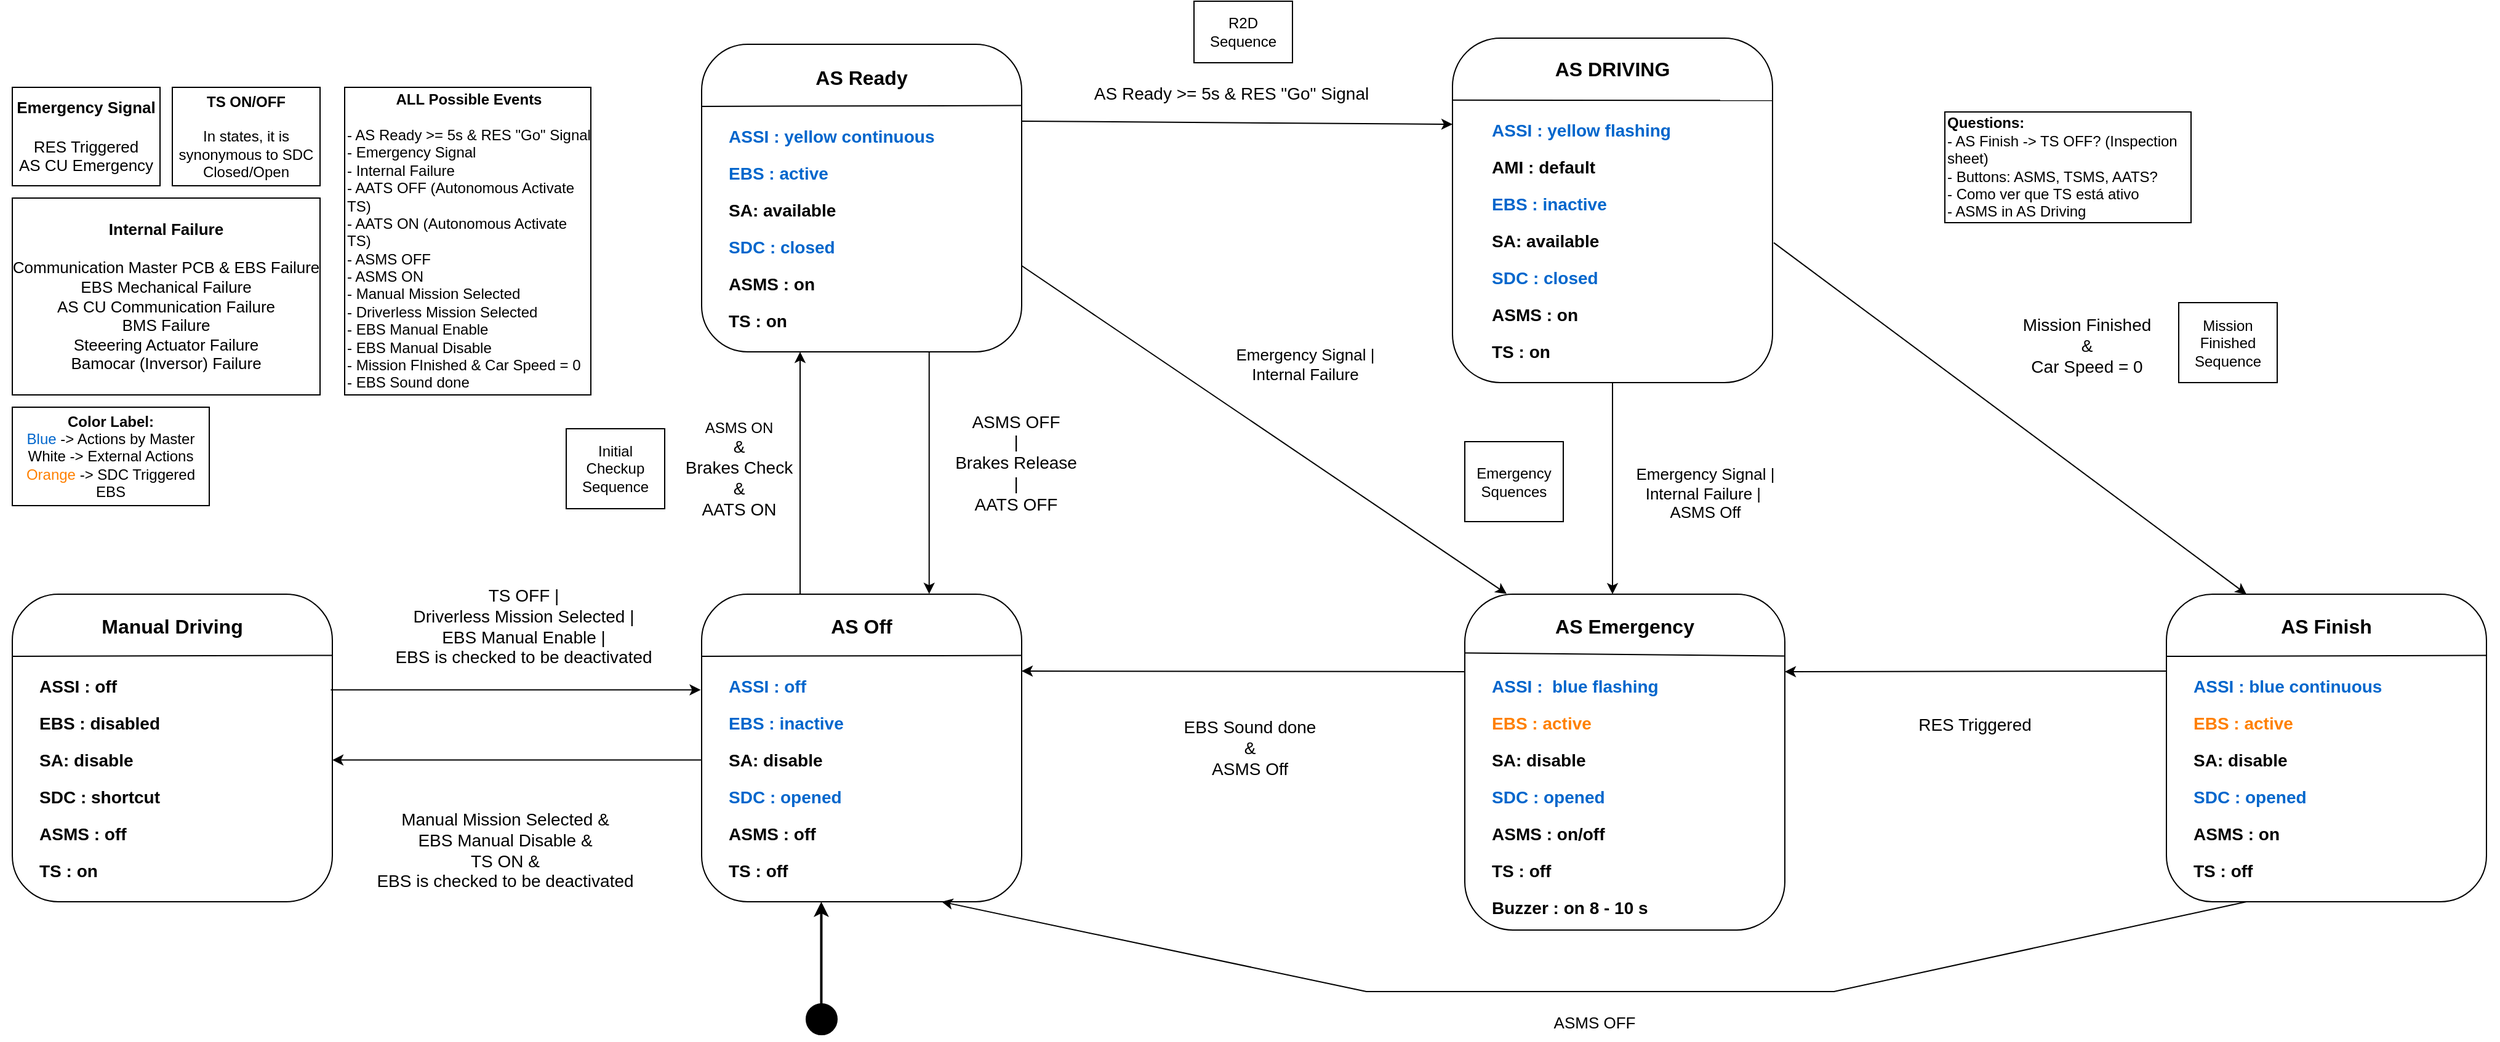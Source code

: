 <mxfile version="24.0.1" type="google">
  <diagram name="Page-1" id="qlSN-0hW_zm8w2N3PC7s">
    <mxGraphModel grid="1" page="1" gridSize="10" guides="1" tooltips="1" connect="1" arrows="1" fold="1" pageScale="1" pageWidth="2146" pageHeight="886" math="0" shadow="0">
      <root>
        <mxCell id="0" />
        <mxCell id="1" parent="0" />
        <mxCell id="8PctYQ6bPcUXeI3piQ7H-1" value="" style="rounded=1;whiteSpace=wrap;html=1;" vertex="1" parent="1">
          <mxGeometry x="-1440" y="55" width="260" height="250" as="geometry" />
        </mxCell>
        <mxCell id="8PctYQ6bPcUXeI3piQ7H-2" value="" style="endArrow=none;html=1;rounded=0;entryX=1;entryY=0.199;entryDx=0;entryDy=0;entryPerimeter=0;exitX=-0.001;exitY=0.202;exitDx=0;exitDy=0;exitPerimeter=0;" edge="1" parent="1" source="8PctYQ6bPcUXeI3piQ7H-1" target="8PctYQ6bPcUXeI3piQ7H-1">
          <mxGeometry width="50" height="50" relative="1" as="geometry">
            <mxPoint x="-1440" y="105" as="sourcePoint" />
            <mxPoint x="-1110" y="105" as="targetPoint" />
          </mxGeometry>
        </mxCell>
        <mxCell id="8PctYQ6bPcUXeI3piQ7H-3" value="&lt;font size=&quot;1&quot; style=&quot;&quot;&gt;&lt;b style=&quot;font-size: 16px;&quot;&gt;AS Ready&lt;/b&gt;&lt;/font&gt;" style="text;html=1;strokeColor=none;fillColor=none;align=center;verticalAlign=middle;whiteSpace=wrap;rounded=0;" vertex="1" parent="1">
          <mxGeometry x="-1420" y="62" width="220" height="40" as="geometry" />
        </mxCell>
        <mxCell id="8PctYQ6bPcUXeI3piQ7H-4" value="&lt;font color=&quot;#0066cc&quot;&gt;ASSI : yellow&amp;nbsp;continuous&lt;/font&gt;" style="text;html=1;strokeColor=none;fillColor=none;align=left;verticalAlign=middle;whiteSpace=wrap;rounded=0;fontSize=14;fontStyle=1" vertex="1" parent="1">
          <mxGeometry x="-1420" y="115" width="230" height="30" as="geometry" />
        </mxCell>
        <mxCell id="8PctYQ6bPcUXeI3piQ7H-5" value="&lt;font color=&quot;#0066cc&quot;&gt;EBS : active&lt;/font&gt;" style="text;html=1;strokeColor=none;fillColor=none;align=left;verticalAlign=middle;whiteSpace=wrap;rounded=0;fontSize=14;fontStyle=1" vertex="1" parent="1">
          <mxGeometry x="-1420" y="145" width="230" height="30" as="geometry" />
        </mxCell>
        <mxCell id="8PctYQ6bPcUXeI3piQ7H-6" value="ASMS : on" style="text;html=1;strokeColor=none;fillColor=none;align=left;verticalAlign=middle;whiteSpace=wrap;rounded=0;fontSize=14;fontStyle=1" vertex="1" parent="1">
          <mxGeometry x="-1420" y="235" width="230" height="30" as="geometry" />
        </mxCell>
        <mxCell id="8PctYQ6bPcUXeI3piQ7H-7" value="TS : on" style="text;html=1;strokeColor=none;fillColor=none;align=left;verticalAlign=middle;whiteSpace=wrap;rounded=0;fontSize=14;fontStyle=1" vertex="1" parent="1">
          <mxGeometry x="-1420" y="265" width="230" height="30" as="geometry" />
        </mxCell>
        <mxCell id="8PctYQ6bPcUXeI3piQ7H-8" value="&lt;font color=&quot;#0066cc&quot;&gt;SDC : closed&lt;/font&gt;" style="text;html=1;strokeColor=none;fillColor=none;align=left;verticalAlign=middle;whiteSpace=wrap;rounded=0;fontSize=14;fontStyle=1" vertex="1" parent="1">
          <mxGeometry x="-1420" y="205" width="230" height="30" as="geometry" />
        </mxCell>
        <mxCell id="8PctYQ6bPcUXeI3piQ7H-9" value="SA: available" style="text;html=1;strokeColor=none;fillColor=none;align=left;verticalAlign=middle;whiteSpace=wrap;rounded=0;fontSize=14;fontStyle=1" vertex="1" parent="1">
          <mxGeometry x="-1420" y="175" width="230" height="30" as="geometry" />
        </mxCell>
        <mxCell id="8PctYQ6bPcUXeI3piQ7H-10" value="" style="rounded=1;whiteSpace=wrap;html=1;" vertex="1" parent="1">
          <mxGeometry x="-830" y="50" width="260" height="280" as="geometry" />
        </mxCell>
        <mxCell id="8PctYQ6bPcUXeI3piQ7H-11" value="" style="endArrow=none;html=1;rounded=0;exitX=-0.001;exitY=0.18;exitDx=0;exitDy=0;entryX=1;entryY=0.181;entryDx=0;entryDy=0;exitPerimeter=0;entryPerimeter=0;" edge="1" parent="1" source="8PctYQ6bPcUXeI3piQ7H-10" target="8PctYQ6bPcUXeI3piQ7H-10">
          <mxGeometry width="50" height="50" relative="1" as="geometry">
            <mxPoint x="-830" y="100" as="sourcePoint" />
            <mxPoint x="-500" y="100" as="targetPoint" />
          </mxGeometry>
        </mxCell>
        <mxCell id="8PctYQ6bPcUXeI3piQ7H-12" value="&lt;font size=&quot;1&quot; style=&quot;&quot;&gt;&lt;b style=&quot;font-size: 16px;&quot;&gt;AS DRIVING&lt;/b&gt;&lt;/font&gt;" style="text;html=1;strokeColor=none;fillColor=none;align=center;verticalAlign=middle;whiteSpace=wrap;rounded=0;" vertex="1" parent="1">
          <mxGeometry x="-820" y="55" width="240" height="40" as="geometry" />
        </mxCell>
        <mxCell id="8PctYQ6bPcUXeI3piQ7H-13" value="&lt;font color=&quot;#0066cc&quot;&gt;ASSI :&amp;nbsp;yellow flashing&lt;/font&gt;" style="text;html=1;strokeColor=none;fillColor=none;align=left;verticalAlign=middle;whiteSpace=wrap;rounded=0;fontSize=14;fontStyle=1" vertex="1" parent="1">
          <mxGeometry x="-800" y="110" width="220" height="30" as="geometry" />
        </mxCell>
        <mxCell id="8PctYQ6bPcUXeI3piQ7H-14" value="AMI : default" style="text;html=1;strokeColor=none;fillColor=none;align=left;verticalAlign=middle;whiteSpace=wrap;rounded=0;fontSize=14;fontStyle=1" vertex="1" parent="1">
          <mxGeometry x="-800" y="140" width="220" height="30" as="geometry" />
        </mxCell>
        <mxCell id="8PctYQ6bPcUXeI3piQ7H-15" value="&lt;font color=&quot;#0066cc&quot;&gt;EBS : inactive&lt;/font&gt;" style="text;html=1;strokeColor=none;fillColor=none;align=left;verticalAlign=middle;whiteSpace=wrap;rounded=0;fontSize=14;fontStyle=1" vertex="1" parent="1">
          <mxGeometry x="-800" y="170" width="220" height="30" as="geometry" />
        </mxCell>
        <mxCell id="8PctYQ6bPcUXeI3piQ7H-16" value="ASMS : on" style="text;html=1;strokeColor=none;fillColor=none;align=left;verticalAlign=middle;whiteSpace=wrap;rounded=0;fontSize=14;fontStyle=1" vertex="1" parent="1">
          <mxGeometry x="-800" y="260" width="220" height="30" as="geometry" />
        </mxCell>
        <mxCell id="8PctYQ6bPcUXeI3piQ7H-17" value="TS : on" style="text;html=1;strokeColor=none;fillColor=none;align=left;verticalAlign=middle;whiteSpace=wrap;rounded=0;fontSize=14;fontStyle=1" vertex="1" parent="1">
          <mxGeometry x="-800" y="290" width="220" height="30" as="geometry" />
        </mxCell>
        <mxCell id="8PctYQ6bPcUXeI3piQ7H-18" value="&lt;font color=&quot;#0066cc&quot;&gt;SDC : closed&lt;/font&gt;" style="text;html=1;strokeColor=none;fillColor=none;align=left;verticalAlign=middle;whiteSpace=wrap;rounded=0;fontSize=14;fontStyle=1" vertex="1" parent="1">
          <mxGeometry x="-800" y="230" width="220" height="30" as="geometry" />
        </mxCell>
        <mxCell id="8PctYQ6bPcUXeI3piQ7H-19" value="SA: available" style="text;html=1;strokeColor=none;fillColor=none;align=left;verticalAlign=middle;whiteSpace=wrap;rounded=0;fontSize=14;fontStyle=1" vertex="1" parent="1">
          <mxGeometry x="-800" y="200" width="220" height="30" as="geometry" />
        </mxCell>
        <mxCell id="8PctYQ6bPcUXeI3piQ7H-20" value="" style="rounded=1;whiteSpace=wrap;html=1;" vertex="1" parent="1">
          <mxGeometry x="-1440" y="502" width="260" height="250" as="geometry" />
        </mxCell>
        <mxCell id="8PctYQ6bPcUXeI3piQ7H-21" value="" style="endArrow=none;html=1;rounded=0;entryX=1;entryY=0.199;entryDx=0;entryDy=0;entryPerimeter=0;exitX=-0.001;exitY=0.202;exitDx=0;exitDy=0;exitPerimeter=0;" edge="1" parent="1" source="8PctYQ6bPcUXeI3piQ7H-20" target="8PctYQ6bPcUXeI3piQ7H-20">
          <mxGeometry width="50" height="50" relative="1" as="geometry">
            <mxPoint x="-1440" y="552" as="sourcePoint" />
            <mxPoint x="-1110" y="552" as="targetPoint" />
          </mxGeometry>
        </mxCell>
        <mxCell id="8PctYQ6bPcUXeI3piQ7H-22" value="&lt;font size=&quot;1&quot; style=&quot;&quot;&gt;&lt;b style=&quot;font-size: 16px;&quot;&gt;AS Off&lt;/b&gt;&lt;/font&gt;" style="text;html=1;strokeColor=none;fillColor=none;align=center;verticalAlign=middle;whiteSpace=wrap;rounded=0;" vertex="1" parent="1">
          <mxGeometry x="-1450" y="508" width="280" height="40" as="geometry" />
        </mxCell>
        <mxCell id="8PctYQ6bPcUXeI3piQ7H-23" value="&lt;font color=&quot;#0066cc&quot; style=&quot;font-size: 14px;&quot;&gt;ASSI : off&lt;/font&gt;" style="text;html=1;strokeColor=none;fillColor=none;align=left;verticalAlign=middle;whiteSpace=wrap;rounded=0;fontSize=14;fontStyle=1" vertex="1" parent="1">
          <mxGeometry x="-1420" y="562" width="230" height="30" as="geometry" />
        </mxCell>
        <mxCell id="8PctYQ6bPcUXeI3piQ7H-24" value="&lt;font color=&quot;#0066cc&quot;&gt;EBS : inactive&lt;/font&gt;" style="text;html=1;strokeColor=none;fillColor=none;align=left;verticalAlign=middle;whiteSpace=wrap;rounded=0;fontSize=14;fontStyle=1" vertex="1" parent="1">
          <mxGeometry x="-1420" y="592" width="230" height="30" as="geometry" />
        </mxCell>
        <mxCell id="8PctYQ6bPcUXeI3piQ7H-25" value="ASMS : off" style="text;html=1;strokeColor=none;fillColor=none;align=left;verticalAlign=middle;whiteSpace=wrap;rounded=0;fontSize=14;fontStyle=1" vertex="1" parent="1">
          <mxGeometry x="-1420" y="682" width="230" height="30" as="geometry" />
        </mxCell>
        <mxCell id="8PctYQ6bPcUXeI3piQ7H-26" value="TS : off" style="text;html=1;strokeColor=none;fillColor=none;align=left;verticalAlign=middle;whiteSpace=wrap;rounded=0;fontSize=14;fontStyle=1" vertex="1" parent="1">
          <mxGeometry x="-1420" y="712" width="230" height="30" as="geometry" />
        </mxCell>
        <mxCell id="8PctYQ6bPcUXeI3piQ7H-27" value="&lt;font color=&quot;#0066cc&quot;&gt;SDC : opened&lt;/font&gt;" style="text;html=1;strokeColor=none;fillColor=none;align=left;verticalAlign=middle;whiteSpace=wrap;rounded=0;fontSize=14;fontStyle=1" vertex="1" parent="1">
          <mxGeometry x="-1420" y="652" width="230" height="30" as="geometry" />
        </mxCell>
        <mxCell id="8PctYQ6bPcUXeI3piQ7H-28" value="SA: disable" style="text;html=1;strokeColor=none;fillColor=none;align=left;verticalAlign=middle;whiteSpace=wrap;rounded=0;fontSize=14;fontStyle=1" vertex="1" parent="1">
          <mxGeometry x="-1420" y="622" width="230" height="30" as="geometry" />
        </mxCell>
        <mxCell id="8PctYQ6bPcUXeI3piQ7H-29" value="" style="rounded=1;whiteSpace=wrap;html=1;" vertex="1" parent="1">
          <mxGeometry x="-820" y="502" width="260" height="273" as="geometry" />
        </mxCell>
        <mxCell id="8PctYQ6bPcUXeI3piQ7H-30" value="" style="endArrow=none;html=1;rounded=0;entryX=0.998;entryY=0.184;entryDx=0;entryDy=0;entryPerimeter=0;exitX=0;exitY=0.175;exitDx=0;exitDy=0;exitPerimeter=0;" edge="1" parent="1" source="8PctYQ6bPcUXeI3piQ7H-29" target="8PctYQ6bPcUXeI3piQ7H-29">
          <mxGeometry width="50" height="50" relative="1" as="geometry">
            <mxPoint x="-820.0" y="548.816" as="sourcePoint" />
            <mxPoint x="-559.74" y="547.997" as="targetPoint" />
          </mxGeometry>
        </mxCell>
        <mxCell id="8PctYQ6bPcUXeI3piQ7H-31" value="&lt;font size=&quot;1&quot; style=&quot;&quot;&gt;&lt;b style=&quot;font-size: 16px;&quot;&gt;AS Emergency&lt;/b&gt;&lt;/font&gt;" style="text;html=1;strokeColor=none;fillColor=none;align=center;verticalAlign=middle;whiteSpace=wrap;rounded=0;" vertex="1" parent="1">
          <mxGeometry x="-830" y="508" width="280" height="40" as="geometry" />
        </mxCell>
        <mxCell id="8PctYQ6bPcUXeI3piQ7H-32" value="&lt;font color=&quot;#0066cc&quot;&gt;ASSI :&amp;nbsp; blue flashing&lt;/font&gt;" style="text;html=1;strokeColor=none;fillColor=none;align=left;verticalAlign=middle;whiteSpace=wrap;rounded=0;fontSize=14;fontStyle=1" vertex="1" parent="1">
          <mxGeometry x="-800" y="562" width="230" height="30" as="geometry" />
        </mxCell>
        <mxCell id="8PctYQ6bPcUXeI3piQ7H-33" value="&lt;font color=&quot;#ff8000&quot;&gt;EBS : active&lt;/font&gt;" style="text;html=1;strokeColor=none;fillColor=none;align=left;verticalAlign=middle;whiteSpace=wrap;rounded=0;fontSize=14;fontStyle=1" vertex="1" parent="1">
          <mxGeometry x="-800" y="592" width="230" height="30" as="geometry" />
        </mxCell>
        <mxCell id="8PctYQ6bPcUXeI3piQ7H-34" value="ASMS : on/off" style="text;html=1;strokeColor=none;fillColor=none;align=left;verticalAlign=middle;whiteSpace=wrap;rounded=0;fontSize=14;fontStyle=1" vertex="1" parent="1">
          <mxGeometry x="-800" y="682" width="230" height="30" as="geometry" />
        </mxCell>
        <mxCell id="8PctYQ6bPcUXeI3piQ7H-35" value="TS : off" style="text;html=1;strokeColor=none;fillColor=none;align=left;verticalAlign=middle;whiteSpace=wrap;rounded=0;fontSize=14;fontStyle=1" vertex="1" parent="1">
          <mxGeometry x="-800" y="712" width="230" height="30" as="geometry" />
        </mxCell>
        <mxCell id="8PctYQ6bPcUXeI3piQ7H-36" value="&lt;font color=&quot;#0066cc&quot;&gt;SDC : opened&lt;/font&gt;" style="text;html=1;strokeColor=none;fillColor=none;align=left;verticalAlign=middle;whiteSpace=wrap;rounded=0;fontSize=14;fontStyle=1" vertex="1" parent="1">
          <mxGeometry x="-800" y="652" width="230" height="30" as="geometry" />
        </mxCell>
        <mxCell id="8PctYQ6bPcUXeI3piQ7H-37" value="SA: disable" style="text;html=1;strokeColor=none;fillColor=none;align=left;verticalAlign=middle;whiteSpace=wrap;rounded=0;fontSize=14;fontStyle=1" vertex="1" parent="1">
          <mxGeometry x="-800" y="622" width="230" height="30" as="geometry" />
        </mxCell>
        <mxCell id="8PctYQ6bPcUXeI3piQ7H-38" value="" style="rounded=1;whiteSpace=wrap;html=1;" vertex="1" parent="1">
          <mxGeometry x="-250" y="502" width="260" height="250" as="geometry" />
        </mxCell>
        <mxCell id="8PctYQ6bPcUXeI3piQ7H-39" value="" style="endArrow=none;html=1;rounded=0;entryX=1;entryY=0.199;entryDx=0;entryDy=0;entryPerimeter=0;exitX=-0.001;exitY=0.202;exitDx=0;exitDy=0;exitPerimeter=0;" edge="1" parent="1" source="8PctYQ6bPcUXeI3piQ7H-38" target="8PctYQ6bPcUXeI3piQ7H-38">
          <mxGeometry width="50" height="50" relative="1" as="geometry">
            <mxPoint x="-250" y="552" as="sourcePoint" />
            <mxPoint x="80" y="552" as="targetPoint" />
          </mxGeometry>
        </mxCell>
        <mxCell id="8PctYQ6bPcUXeI3piQ7H-40" value="&lt;font size=&quot;1&quot; style=&quot;&quot;&gt;&lt;b style=&quot;font-size: 16px;&quot;&gt;AS Finish&lt;/b&gt;&lt;/font&gt;" style="text;html=1;strokeColor=none;fillColor=none;align=center;verticalAlign=middle;whiteSpace=wrap;rounded=0;" vertex="1" parent="1">
          <mxGeometry x="-260" y="508" width="280" height="40" as="geometry" />
        </mxCell>
        <mxCell id="8PctYQ6bPcUXeI3piQ7H-41" value="&lt;font color=&quot;#0066cc&quot;&gt;ASSI : blue continuous&lt;/font&gt;" style="text;html=1;strokeColor=none;fillColor=none;align=left;verticalAlign=middle;whiteSpace=wrap;rounded=0;fontSize=14;fontStyle=1" vertex="1" parent="1">
          <mxGeometry x="-230" y="562" width="230" height="30" as="geometry" />
        </mxCell>
        <mxCell id="8PctYQ6bPcUXeI3piQ7H-42" value="&lt;font color=&quot;#ff8000&quot;&gt;EBS : active&lt;/font&gt;" style="text;html=1;strokeColor=none;fillColor=none;align=left;verticalAlign=middle;whiteSpace=wrap;rounded=0;fontSize=14;fontStyle=1" vertex="1" parent="1">
          <mxGeometry x="-230" y="592" width="230" height="30" as="geometry" />
        </mxCell>
        <mxCell id="8PctYQ6bPcUXeI3piQ7H-43" value="ASMS : on" style="text;html=1;strokeColor=none;fillColor=none;align=left;verticalAlign=middle;whiteSpace=wrap;rounded=0;fontSize=14;fontStyle=1" vertex="1" parent="1">
          <mxGeometry x="-230" y="682" width="230" height="30" as="geometry" />
        </mxCell>
        <mxCell id="8PctYQ6bPcUXeI3piQ7H-44" value="TS : off" style="text;html=1;strokeColor=none;fillColor=none;align=left;verticalAlign=middle;whiteSpace=wrap;rounded=0;fontSize=14;fontStyle=1" vertex="1" parent="1">
          <mxGeometry x="-230" y="712" width="230" height="30" as="geometry" />
        </mxCell>
        <mxCell id="8PctYQ6bPcUXeI3piQ7H-45" value="&lt;font color=&quot;#0066cc&quot;&gt;SDC : opened&lt;/font&gt;" style="text;html=1;strokeColor=none;fillColor=none;align=left;verticalAlign=middle;whiteSpace=wrap;rounded=0;fontSize=14;fontStyle=1" vertex="1" parent="1">
          <mxGeometry x="-230" y="652" width="230" height="30" as="geometry" />
        </mxCell>
        <mxCell id="8PctYQ6bPcUXeI3piQ7H-46" value="SA: disable" style="text;html=1;strokeColor=none;fillColor=none;align=left;verticalAlign=middle;whiteSpace=wrap;rounded=0;fontSize=14;fontStyle=1" vertex="1" parent="1">
          <mxGeometry x="-230" y="622" width="230" height="30" as="geometry" />
        </mxCell>
        <mxCell id="8PctYQ6bPcUXeI3piQ7H-47" value="" style="rounded=1;whiteSpace=wrap;html=1;" vertex="1" parent="1">
          <mxGeometry x="-2000" y="502" width="260" height="250" as="geometry" />
        </mxCell>
        <mxCell id="8PctYQ6bPcUXeI3piQ7H-48" value="" style="endArrow=none;html=1;rounded=0;entryX=1;entryY=0.199;entryDx=0;entryDy=0;entryPerimeter=0;exitX=-0.001;exitY=0.202;exitDx=0;exitDy=0;exitPerimeter=0;" edge="1" parent="1" source="8PctYQ6bPcUXeI3piQ7H-47" target="8PctYQ6bPcUXeI3piQ7H-47">
          <mxGeometry width="50" height="50" relative="1" as="geometry">
            <mxPoint x="-2000" y="552" as="sourcePoint" />
            <mxPoint x="-1670" y="552" as="targetPoint" />
          </mxGeometry>
        </mxCell>
        <mxCell id="8PctYQ6bPcUXeI3piQ7H-49" value="&lt;font size=&quot;1&quot; style=&quot;&quot;&gt;&lt;b style=&quot;font-size: 16px;&quot;&gt;Manual Driving&lt;/b&gt;&lt;/font&gt;" style="text;html=1;strokeColor=none;fillColor=none;align=center;verticalAlign=middle;whiteSpace=wrap;rounded=0;" vertex="1" parent="1">
          <mxGeometry x="-2010" y="508" width="280" height="40" as="geometry" />
        </mxCell>
        <mxCell id="8PctYQ6bPcUXeI3piQ7H-50" value="ASSI : off" style="text;html=1;strokeColor=none;fillColor=none;align=left;verticalAlign=middle;whiteSpace=wrap;rounded=0;fontSize=14;fontStyle=1" vertex="1" parent="1">
          <mxGeometry x="-1980" y="562" width="230" height="30" as="geometry" />
        </mxCell>
        <mxCell id="8PctYQ6bPcUXeI3piQ7H-51" value="EBS : disabled" style="text;html=1;strokeColor=none;fillColor=none;align=left;verticalAlign=middle;whiteSpace=wrap;rounded=0;fontSize=14;fontStyle=1" vertex="1" parent="1">
          <mxGeometry x="-1980" y="592" width="230" height="30" as="geometry" />
        </mxCell>
        <mxCell id="8PctYQ6bPcUXeI3piQ7H-52" value="ASMS : off" style="text;html=1;strokeColor=none;fillColor=none;align=left;verticalAlign=middle;whiteSpace=wrap;rounded=0;fontSize=14;fontStyle=1" vertex="1" parent="1">
          <mxGeometry x="-1980" y="682" width="230" height="30" as="geometry" />
        </mxCell>
        <mxCell id="8PctYQ6bPcUXeI3piQ7H-53" value="TS : on" style="text;html=1;strokeColor=none;fillColor=none;align=left;verticalAlign=middle;whiteSpace=wrap;rounded=0;fontSize=14;fontStyle=1" vertex="1" parent="1">
          <mxGeometry x="-1980" y="712" width="230" height="30" as="geometry" />
        </mxCell>
        <mxCell id="8PctYQ6bPcUXeI3piQ7H-54" value="SDC : shortcut" style="text;html=1;strokeColor=none;fillColor=none;align=left;verticalAlign=middle;whiteSpace=wrap;rounded=0;fontSize=14;fontStyle=1" vertex="1" parent="1">
          <mxGeometry x="-1980" y="652" width="230" height="30" as="geometry" />
        </mxCell>
        <mxCell id="8PctYQ6bPcUXeI3piQ7H-55" value="SA: disable" style="text;html=1;strokeColor=none;fillColor=none;align=left;verticalAlign=middle;whiteSpace=wrap;rounded=0;fontSize=14;fontStyle=1" vertex="1" parent="1">
          <mxGeometry x="-1980" y="622" width="230" height="30" as="geometry" />
        </mxCell>
        <mxCell id="8PctYQ6bPcUXeI3piQ7H-56" value="ASMS ON&lt;br style=&quot;border-color: var(--border-color); font-size: 14px;&quot;&gt;&lt;span style=&quot;font-size: 14px;&quot;&gt;&amp;amp;&lt;/span&gt;&lt;br style=&quot;border-color: var(--border-color); font-size: 14px;&quot;&gt;&lt;span style=&quot;font-size: 14px;&quot;&gt;Brakes Check&lt;/span&gt;&lt;br style=&quot;border-color: var(--border-color); font-size: 14px;&quot;&gt;&lt;span style=&quot;font-size: 14px;&quot;&gt;&amp;amp;&lt;/span&gt;&lt;br style=&quot;border-color: var(--border-color); font-size: 14px;&quot;&gt;&lt;span style=&quot;font-size: 14px;&quot;&gt;AATS ON&lt;/span&gt;" style="text;html=1;align=center;verticalAlign=middle;resizable=0;points=[];autosize=1;strokeColor=none;fillColor=none;fontStyle=0" vertex="1" parent="1">
          <mxGeometry x="-1460" y="350" width="100" height="100" as="geometry" />
        </mxCell>
        <mxCell id="8PctYQ6bPcUXeI3piQ7H-57" style="edgeStyle=orthogonalEdgeStyle;rounded=0;orthogonalLoop=1;jettySize=auto;html=1;exitX=0;exitY=0.25;exitDx=0;exitDy=0;entryX=1;entryY=0.25;entryDx=0;entryDy=0;" edge="1" parent="1">
          <mxGeometry relative="1" as="geometry">
            <mxPoint x="-1440" y="636.79" as="sourcePoint" />
            <mxPoint x="-1740" y="636.79" as="targetPoint" />
          </mxGeometry>
        </mxCell>
        <mxCell id="8PctYQ6bPcUXeI3piQ7H-58" value="&lt;font style=&quot;font-size: 14px;&quot;&gt;ASMS OFF&lt;br&gt;|&lt;br&gt;Brakes Release&lt;br&gt;|&lt;br&gt;AATS OFF&lt;br&gt;&lt;/font&gt;" style="text;html=1;align=center;verticalAlign=middle;resizable=0;points=[];autosize=1;strokeColor=none;fillColor=none;fontStyle=0" vertex="1" parent="1">
          <mxGeometry x="-1245" y="345" width="120" height="100" as="geometry" />
        </mxCell>
        <mxCell id="8PctYQ6bPcUXeI3piQ7H-59" value="&lt;span style=&quot;font-size: 14px;&quot;&gt;TS OFF |&lt;br&gt;Driverless Mission Selected |&lt;br&gt;EBS Manual Enable |&lt;/span&gt;&lt;div&gt;&lt;span style=&quot;font-size: 14px;&quot;&gt;EBS is checked to be deactivated&lt;/span&gt;&lt;span style=&quot;font-size: 14px;&quot;&gt;&lt;br&gt;&lt;/span&gt;&lt;/div&gt;" style="text;html=1;align=center;verticalAlign=middle;resizable=0;points=[];autosize=1;strokeColor=none;fillColor=none;fontStyle=0" vertex="1" parent="1">
          <mxGeometry x="-1690" y="488" width="210" height="80" as="geometry" />
        </mxCell>
        <mxCell id="8PctYQ6bPcUXeI3piQ7H-60" value="&lt;span style=&quot;font-size: 14px;&quot;&gt;Manual Mission Selected &amp;amp;&lt;br&gt;EBS Manual Disable &amp;amp;&lt;br&gt;TS ON &amp;amp;&lt;br&gt;&lt;/span&gt;&lt;div&gt;&lt;span style=&quot;font-size: 14px;&quot;&gt;EBS is checked to be deactivated&lt;/span&gt;&lt;/div&gt;" style="text;html=1;align=center;verticalAlign=middle;resizable=0;points=[];autosize=1;strokeColor=none;fillColor=none;fontStyle=0" vertex="1" parent="1">
          <mxGeometry x="-1705" y="670" width="210" height="80" as="geometry" />
        </mxCell>
        <mxCell id="8PctYQ6bPcUXeI3piQ7H-61" value="" style="endArrow=classic;html=1;rounded=0;exitX=1;exitY=0.25;exitDx=0;exitDy=0;entryX=0;entryY=0.25;entryDx=0;entryDy=0;" edge="1" parent="1" source="8PctYQ6bPcUXeI3piQ7H-1" target="8PctYQ6bPcUXeI3piQ7H-10">
          <mxGeometry width="50" height="50" relative="1" as="geometry">
            <mxPoint x="-1110" y="385" as="sourcePoint" />
            <mxPoint x="-1060" y="335" as="targetPoint" />
          </mxGeometry>
        </mxCell>
        <mxCell id="8PctYQ6bPcUXeI3piQ7H-62" value="&lt;span style=&quot;font-size: 14px;&quot;&gt;AS Ready &amp;gt;= 5s &amp;amp; RES &quot;Go&quot; Signal&lt;/span&gt;" style="text;html=1;align=center;verticalAlign=middle;resizable=0;points=[];autosize=1;strokeColor=none;fillColor=none;fontStyle=0" vertex="1" parent="1">
          <mxGeometry x="-1135" y="80" width="250" height="30" as="geometry" />
        </mxCell>
        <mxCell id="8PctYQ6bPcUXeI3piQ7H-63" value="" style="endArrow=classic;html=1;rounded=0;entryX=0.25;entryY=0;entryDx=0;entryDy=0;exitX=1.004;exitY=0.594;exitDx=0;exitDy=0;exitPerimeter=0;" edge="1" parent="1" source="8PctYQ6bPcUXeI3piQ7H-10" target="8PctYQ6bPcUXeI3piQ7H-38">
          <mxGeometry width="50" height="50" relative="1" as="geometry">
            <mxPoint x="-560" y="225" as="sourcePoint" />
            <mxPoint x="-220" y="221" as="targetPoint" />
          </mxGeometry>
        </mxCell>
        <mxCell id="8PctYQ6bPcUXeI3piQ7H-64" value="&lt;font style=&quot;font-size: 14px;&quot;&gt;Mission Finished&lt;br&gt;&amp;amp;&lt;br&gt;Car Speed = 0&lt;br&gt;&lt;/font&gt;" style="text;html=1;align=center;verticalAlign=middle;resizable=0;points=[];autosize=1;strokeColor=none;fillColor=none;fontStyle=0" vertex="1" parent="1">
          <mxGeometry x="-380" y="270" width="130" height="60" as="geometry" />
        </mxCell>
        <mxCell id="8PctYQ6bPcUXeI3piQ7H-66" value="" style="endArrow=classic;html=1;rounded=0;" edge="1" parent="1">
          <mxGeometry width="50" height="50" relative="1" as="geometry">
            <mxPoint x="-700" y="330" as="sourcePoint" />
            <mxPoint x="-700" y="502" as="targetPoint" />
          </mxGeometry>
        </mxCell>
        <mxCell id="8PctYQ6bPcUXeI3piQ7H-68" value="" style="endArrow=classic;html=1;rounded=0;exitX=0.5;exitY=1;exitDx=0;exitDy=0;entryX=0.131;entryY=-0.001;entryDx=0;entryDy=0;entryPerimeter=0;" edge="1" parent="1" target="8PctYQ6bPcUXeI3piQ7H-29">
          <mxGeometry width="50" height="50" relative="1" as="geometry">
            <mxPoint x="-1180" y="235" as="sourcePoint" />
            <mxPoint x="-840" y="555" as="targetPoint" />
          </mxGeometry>
        </mxCell>
        <mxCell id="8PctYQ6bPcUXeI3piQ7H-69" value="" style="endArrow=classic;html=1;rounded=0;entryX=1;entryY=0.25;entryDx=0;entryDy=0;" edge="1" parent="1" target="8PctYQ6bPcUXeI3piQ7H-20">
          <mxGeometry width="50" height="50" relative="1" as="geometry">
            <mxPoint x="-820" y="565" as="sourcePoint" />
            <mxPoint x="-1125" y="637" as="targetPoint" />
          </mxGeometry>
        </mxCell>
        <mxCell id="8PctYQ6bPcUXeI3piQ7H-70" value="" style="endArrow=classic;html=1;rounded=0;entryX=1;entryY=0.25;entryDx=0;entryDy=0;exitX=0;exitY=0.25;exitDx=0;exitDy=0;" edge="1" parent="1" source="8PctYQ6bPcUXeI3piQ7H-38">
          <mxGeometry width="50" height="50" relative="1" as="geometry">
            <mxPoint x="-200" y="565" as="sourcePoint" />
            <mxPoint x="-560" y="565" as="targetPoint" />
          </mxGeometry>
        </mxCell>
        <mxCell id="8PctYQ6bPcUXeI3piQ7H-71" value="" style="endArrow=classic;html=1;rounded=0;entryX=0.75;entryY=1;entryDx=0;entryDy=0;exitX=0.25;exitY=1;exitDx=0;exitDy=0;" edge="1" parent="1" source="8PctYQ6bPcUXeI3piQ7H-38" target="8PctYQ6bPcUXeI3piQ7H-20">
          <mxGeometry width="50" height="50" relative="1" as="geometry">
            <mxPoint x="-520" y="875" as="sourcePoint" />
            <mxPoint x="-880" y="875" as="targetPoint" />
            <Array as="points">
              <mxPoint x="-520" y="825" />
              <mxPoint x="-900" y="825" />
            </Array>
          </mxGeometry>
        </mxCell>
        <mxCell id="8PctYQ6bPcUXeI3piQ7H-72" value="ASMS OFF" style="text;html=1;align=center;verticalAlign=middle;resizable=0;points=[];autosize=1;strokeColor=none;fillColor=none;fontStyle=0;fontSize=13;" vertex="1" parent="1">
          <mxGeometry x="-760" y="835" width="90" height="30" as="geometry" />
        </mxCell>
        <mxCell id="8PctYQ6bPcUXeI3piQ7H-73" value="&lt;font style=&quot;font-size: 14px;&quot;&gt;RES Triggered&lt;br&gt;&lt;/font&gt;" style="text;html=1;align=center;verticalAlign=middle;resizable=0;points=[];autosize=1;strokeColor=none;fillColor=none;fontStyle=0" vertex="1" parent="1">
          <mxGeometry x="-461" y="593" width="110" height="30" as="geometry" />
        </mxCell>
        <mxCell id="8PctYQ6bPcUXeI3piQ7H-74" value="&lt;font style=&quot;font-size: 14px;&quot;&gt;EBS Sound done&lt;br&gt;&amp;amp;&lt;br&gt;ASMS Off&lt;br&gt;&lt;/font&gt;" style="text;html=1;align=center;verticalAlign=middle;resizable=0;points=[];autosize=1;strokeColor=none;fillColor=none;fontStyle=0" vertex="1" parent="1">
          <mxGeometry x="-1055" y="597" width="120" height="60" as="geometry" />
        </mxCell>
        <mxCell id="8PctYQ6bPcUXeI3piQ7H-75" value="" style="endArrow=classic;html=1;rounded=0;entryX=-0.003;entryY=0.311;entryDx=0;entryDy=0;exitX=0.995;exitY=0.311;exitDx=0;exitDy=0;exitPerimeter=0;entryPerimeter=0;" edge="1" parent="1" source="8PctYQ6bPcUXeI3piQ7H-47" target="8PctYQ6bPcUXeI3piQ7H-20">
          <mxGeometry width="50" height="50" relative="1" as="geometry">
            <mxPoint x="-1760" y="578" as="sourcePoint" />
            <mxPoint x="-1400" y="578" as="targetPoint" />
          </mxGeometry>
        </mxCell>
        <mxCell id="8PctYQ6bPcUXeI3piQ7H-76" value="" style="endArrow=classic;html=1;rounded=0;entryX=0.711;entryY=-0.001;entryDx=0;entryDy=0;exitX=0.711;exitY=1;exitDx=0;exitDy=0;exitPerimeter=0;entryPerimeter=0;" edge="1" parent="1" source="8PctYQ6bPcUXeI3piQ7H-1" target="8PctYQ6bPcUXeI3piQ7H-20">
          <mxGeometry width="50" height="50" relative="1" as="geometry">
            <mxPoint x="-1280" y="355" as="sourcePoint" />
            <mxPoint x="-860" y="475" as="targetPoint" />
          </mxGeometry>
        </mxCell>
        <mxCell id="8PctYQ6bPcUXeI3piQ7H-77" value="" style="endArrow=classic;html=1;rounded=0;entryX=0.711;entryY=-0.001;entryDx=0;entryDy=0;exitX=0.711;exitY=1;exitDx=0;exitDy=0;exitPerimeter=0;entryPerimeter=0;" edge="1" parent="1">
          <mxGeometry width="50" height="50" relative="1" as="geometry">
            <mxPoint x="-1360" y="502" as="sourcePoint" />
            <mxPoint x="-1360" y="305" as="targetPoint" />
          </mxGeometry>
        </mxCell>
        <mxCell id="8PctYQ6bPcUXeI3piQ7H-78" value="" style="endArrow=classic;html=1;rounded=0;entryX=0.711;entryY=-0.001;entryDx=0;entryDy=0;entryPerimeter=0;strokeWidth=2;" edge="1" parent="1">
          <mxGeometry width="50" height="50" relative="1" as="geometry">
            <mxPoint x="-1342.77" y="835" as="sourcePoint" />
            <mxPoint x="-1342.77" y="752" as="targetPoint" />
          </mxGeometry>
        </mxCell>
        <mxCell id="8PctYQ6bPcUXeI3piQ7H-79" value="" style="ellipse;whiteSpace=wrap;html=1;aspect=fixed;fillColor=#000000;" vertex="1" parent="1">
          <mxGeometry x="-1355" y="835" width="25" height="25" as="geometry" />
        </mxCell>
        <mxCell id="8PctYQ6bPcUXeI3piQ7H-80" value="Buzzer : on 8 - 10 s" style="text;html=1;strokeColor=none;fillColor=none;align=left;verticalAlign=middle;whiteSpace=wrap;rounded=0;fontSize=14;fontStyle=1" vertex="1" parent="1">
          <mxGeometry x="-800" y="742" width="230" height="30" as="geometry" />
        </mxCell>
        <mxCell id="8PctYQ6bPcUXeI3piQ7H-82" value="Emergency Signal |&lt;br&gt;Internal Failure" style="text;html=1;align=center;verticalAlign=middle;resizable=0;points=[];autosize=1;strokeColor=none;fillColor=none;fontStyle=0;fontSize=13;" vertex="1" parent="1">
          <mxGeometry x="-1010" y="295" width="120" height="40" as="geometry" />
        </mxCell>
        <mxCell id="4_qnrCkHWwUDyUQouXO4-2" value="Emergency Signal |&lt;br&gt;Internal Failure |&amp;nbsp;&lt;br&gt;ASMS Off" style="text;html=1;align=center;verticalAlign=middle;resizable=0;points=[];autosize=1;strokeColor=none;fillColor=none;fontStyle=0;fontSize=13;" vertex="1" parent="1">
          <mxGeometry x="-685" y="390" width="120" height="60" as="geometry" />
        </mxCell>
        <mxCell id="4_qnrCkHWwUDyUQouXO4-9" value="&lt;div&gt;Initial&lt;/div&gt;&lt;div&gt;Checkup&lt;/div&gt;&lt;div&gt;Sequence&lt;br&gt;&lt;/div&gt;" style="text;html=1;align=center;verticalAlign=middle;whiteSpace=wrap;rounded=0;strokeColor=default;" vertex="1" parent="1">
          <mxGeometry x="-1550" y="367.5" width="80" height="65" as="geometry" />
        </mxCell>
        <mxCell id="4_qnrCkHWwUDyUQouXO4-10" value="R2D Sequence" style="text;html=1;align=center;verticalAlign=middle;whiteSpace=wrap;rounded=0;strokeColor=default;" vertex="1" parent="1">
          <mxGeometry x="-1040" y="20" width="80" height="50" as="geometry" />
        </mxCell>
        <mxCell id="4_qnrCkHWwUDyUQouXO4-11" value="&lt;div&gt;Mission&lt;/div&gt;&lt;div&gt;Finished&lt;/div&gt;&lt;div&gt;Sequence&lt;br&gt;&lt;/div&gt;" style="text;html=1;align=center;verticalAlign=middle;whiteSpace=wrap;rounded=0;strokeColor=default;" vertex="1" parent="1">
          <mxGeometry x="-240" y="265" width="80" height="65" as="geometry" />
        </mxCell>
        <mxCell id="4_qnrCkHWwUDyUQouXO4-12" value="&lt;div&gt;Emergency&lt;/div&gt;&lt;div&gt;Squences&lt;br&gt;&lt;/div&gt;" style="text;html=1;align=center;verticalAlign=middle;whiteSpace=wrap;rounded=0;strokeColor=default;" vertex="1" parent="1">
          <mxGeometry x="-820" y="378" width="80" height="65" as="geometry" />
        </mxCell>
        <mxCell id="bh7AgQJkpGj7n8ZJyAWG-2" value="&lt;div style=&quot;text-align: center;&quot;&gt;&lt;b style=&quot;background-color: initial;&quot;&gt;ALL Possible Events&lt;/b&gt;&lt;/div&gt;&lt;div style=&quot;text-align: center;&quot;&gt;&lt;b style=&quot;background-color: initial;&quot;&gt;&lt;br&gt;&lt;/b&gt;&lt;/div&gt;&lt;div&gt;- AS Ready &amp;gt;= 5s &amp;amp; RES &quot;Go&quot; Signal&lt;br&gt;- Emergency Signal&lt;br&gt;- Internal Failure&lt;br&gt;- AATS OFF (Autonomous Activate TS)&lt;/div&gt;&lt;div&gt;- AATS ON&amp;nbsp;&lt;span style=&quot;background-color: initial;&quot;&gt;(Autonomous Activate TS)&lt;/span&gt;&lt;/div&gt;&lt;div&gt;- ASMS OFF&lt;/div&gt;&lt;div&gt;- ASMS ON&lt;br&gt;- Manual Mission Selected&lt;/div&gt;&lt;div&gt;- Driverless Mission Selected&lt;br&gt;- EBS Manual Enable&lt;br&gt;- EBS Manual Disable&lt;br&gt;- Mission FInished &amp;amp; Car Speed = 0&lt;br&gt;- EBS Sound done&lt;/div&gt;" style="text;html=1;align=left;verticalAlign=middle;whiteSpace=wrap;rounded=0;strokeColor=default;" vertex="1" parent="1">
          <mxGeometry x="-1730" y="90" width="200" height="250" as="geometry" />
        </mxCell>
        <mxCell id="bh7AgQJkpGj7n8ZJyAWG-4" value="&lt;b&gt;Questions:&lt;/b&gt;&lt;div&gt;- AS Finish -&amp;gt; TS OFF? (Inspection sheet)&lt;/div&gt;&lt;div&gt;- Buttons: ASMS, TSMS, AATS?&lt;br&gt;- Como ver que TS está ativo&lt;br&gt;- ASMS in AS Driving&lt;/div&gt;" style="text;html=1;align=left;verticalAlign=middle;whiteSpace=wrap;rounded=0;strokeColor=default;" vertex="1" parent="1">
          <mxGeometry x="-430" y="110" width="200" height="90" as="geometry" />
        </mxCell>
        <mxCell id="qV_cZE5t23VfAQd9ylox-1" value="&lt;div&gt;&lt;b&gt;TS ON/OFF&lt;/b&gt;&lt;/div&gt;&lt;div&gt;&lt;b&gt;&lt;br&gt;&lt;/b&gt;&lt;/div&gt;&lt;div&gt;In states, it is synonymous to SDC Closed/Open&lt;/div&gt;" style="text;html=1;align=center;verticalAlign=middle;whiteSpace=wrap;rounded=0;strokeColor=default;" vertex="1" parent="1">
          <mxGeometry x="-1870" y="90" width="120" height="80" as="geometry" />
        </mxCell>
        <mxCell id="qV_cZE5t23VfAQd9ylox-4" value="&lt;b&gt;Color Label:&lt;/b&gt;&lt;br&gt;&lt;font color=&quot;#0066cc&quot;&gt;Blue&lt;/font&gt; -&amp;gt; Actions by Master&lt;div&gt;White -&amp;gt; External Actions&lt;/div&gt;&lt;div&gt;&lt;font color=&quot;#ff8000&quot;&gt;Orange&lt;/font&gt; -&amp;gt; SDC Triggered EBS&lt;/div&gt;" style="text;html=1;align=center;verticalAlign=middle;whiteSpace=wrap;rounded=0;strokeColor=default;" vertex="1" parent="1">
          <mxGeometry x="-2000" y="350" width="160" height="80" as="geometry" />
        </mxCell>
        <mxCell id="qV_cZE5t23VfAQd9ylox-5" value="&lt;div style=&quot;font-size: 13px; text-wrap: nowrap;&quot;&gt;&lt;b&gt;Emergency Signal&lt;/b&gt;&lt;/div&gt;&lt;div style=&quot;font-size: 13px; text-wrap: nowrap;&quot;&gt;&lt;b&gt;&lt;br&gt;&lt;/b&gt;&lt;/div&gt;&lt;span style=&quot;font-size: 13px; text-wrap: nowrap;&quot;&gt;RES Triggered&lt;/span&gt;&lt;br style=&quot;font-size: 13px; text-wrap: nowrap;&quot;&gt;&lt;div style=&quot;font-size: 13px; text-wrap: nowrap;&quot;&gt;AS CU Emergency&lt;/div&gt;" style="text;html=1;align=center;verticalAlign=middle;whiteSpace=wrap;rounded=0;strokeColor=default;" vertex="1" parent="1">
          <mxGeometry x="-2000" y="90" width="120" height="80" as="geometry" />
        </mxCell>
        <mxCell id="qV_cZE5t23VfAQd9ylox-7" value="&lt;div style=&quot;font-size: 13px; text-wrap: nowrap;&quot;&gt;&lt;b&gt;Internal Failure&lt;br&gt;&lt;/b&gt;&lt;/div&gt;&lt;div style=&quot;font-size: 13px; text-wrap: nowrap;&quot;&gt;&lt;br&gt;&lt;/div&gt;&lt;div style=&quot;font-size: 13px; text-wrap: nowrap;&quot;&gt;Communication Master PCB &amp;amp; EBS Failure&lt;/div&gt;&lt;div style=&quot;font-size: 13px; text-wrap: nowrap;&quot;&gt;EBS Mechanical Failure&lt;/div&gt;&lt;div style=&quot;font-size: 13px; text-wrap: nowrap;&quot;&gt;AS CU Communication Failure&lt;br&gt;BMS Failure&lt;br&gt;Steeering Actuator Failure&lt;br&gt;Bamocar (Inversor) Failure&lt;/div&gt;" style="text;html=1;align=center;verticalAlign=middle;whiteSpace=wrap;rounded=0;strokeColor=default;" vertex="1" parent="1">
          <mxGeometry x="-2000" y="180" width="250" height="160" as="geometry" />
        </mxCell>
      </root>
    </mxGraphModel>
  </diagram>
</mxfile>
